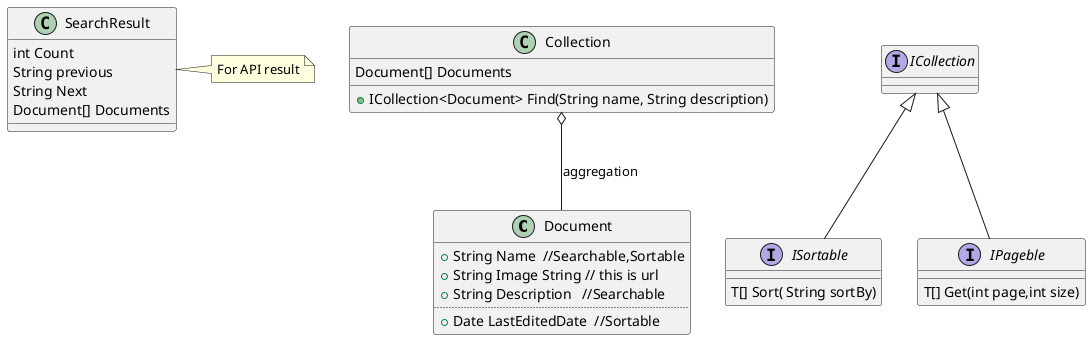 @startuml ClassDigrams
class Document {
    +String Name  //Searchable,Sortable
    +String Image String // this is url
    +String Description   //Searchable
    ..
    +Date LastEditedDate  //Sortable
}

' I may need entities like Searchable,Sortable We can use these in built
interface ISortable {
    T[] Sort( String sortBy)
}
interface IPageble {
    T[] Get(int page,int size)
}
interface ICollection 

ICollection <|-- IPageble
ICollection <|-- ISortable


class Collection {
    Document[] Documents
    ' +ICollection<Document> GetAll()
    +ICollection<Document> Find(String name, String description)
}


class SearchResult {
    int Count
    String previous
    String Next
    Document[] Documents
}

note right: For API result

Collection o-- Document : aggregation

@enduml
